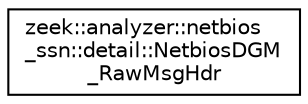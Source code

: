digraph "Graphical Class Hierarchy"
{
 // LATEX_PDF_SIZE
  edge [fontname="Helvetica",fontsize="10",labelfontname="Helvetica",labelfontsize="10"];
  node [fontname="Helvetica",fontsize="10",shape=record];
  rankdir="LR";
  Node0 [label="zeek::analyzer::netbios\l_ssn::detail::NetbiosDGM\l_RawMsgHdr",height=0.2,width=0.4,color="black", fillcolor="white", style="filled",URL="$d5/dc6/structzeek_1_1analyzer_1_1netbios__ssn_1_1detail_1_1NetbiosDGM__RawMsgHdr.html",tooltip=" "];
}
